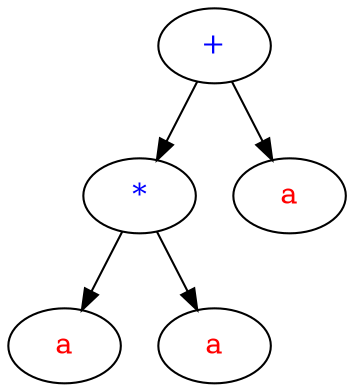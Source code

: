 digraph G {
	"1."->"3.";
	"3."->"5.";
	"3."->"4.";
	"1."->"2.";
	"1." [ label=<<font color="blue">+</font>> ];
	"2." [ label=<<font color="red">a</font>> ];
	"3." [ label=<<font color="blue">*</font>> ];
	"4." [ label=<<font color="red">a</font>> ];
	"5." [ label=<<font color="red">a</font>> ];

}
